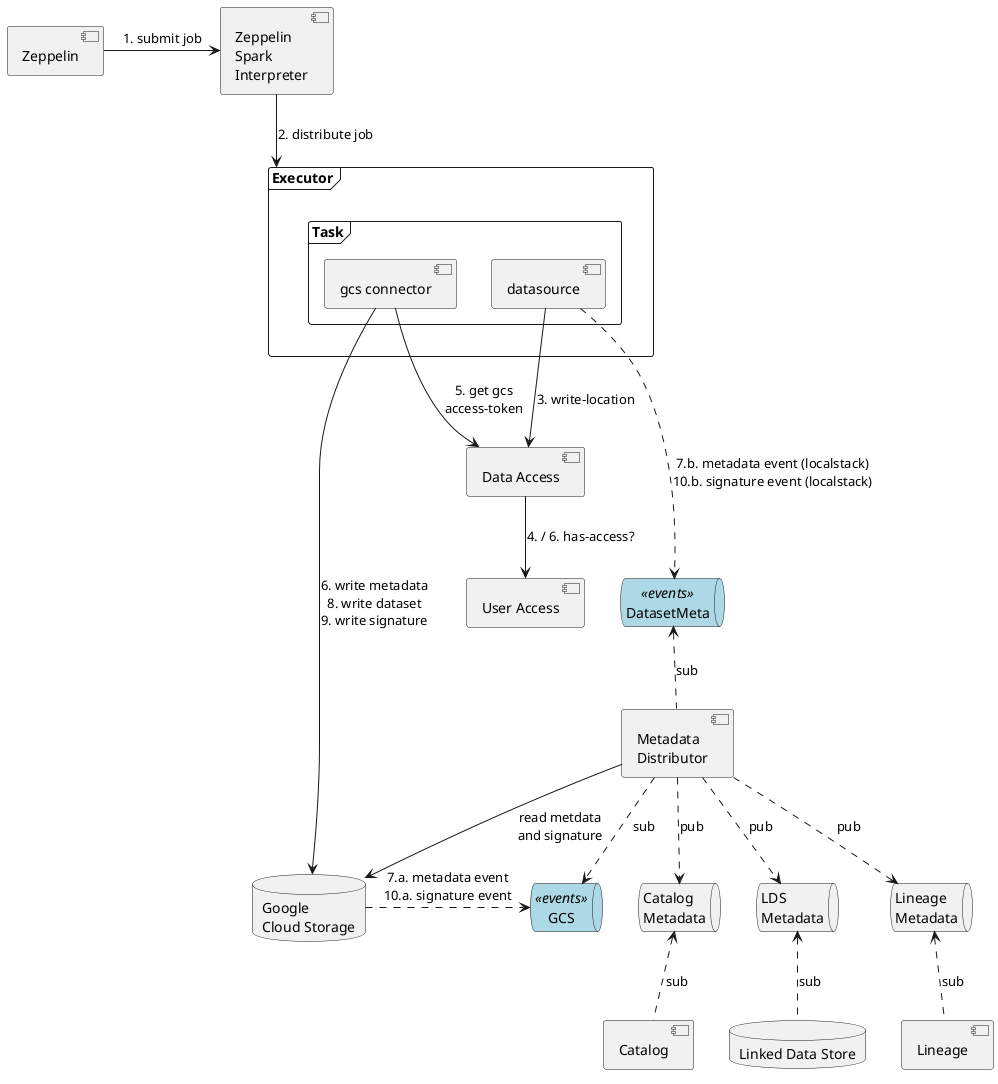 @startuml

skinparam queue {
	backgroundColor<<events>> LightBlue
}
component "Zeppelin" as zeppelin
component "Zeppelin\nSpark\nInterpreter" as interpreter
component "User Access" as user_access
component "Catalog" as catalog
component "Lineage" as lineage
component "Data Access" as broker
database "Linked Data Store" as lds {
}
database "Google\nCloud Storage" as gcs {
}
component "Metadata\nDistributor" as distributor

queue "DatasetMeta" as datasetmetaevents <<events>> {
}
queue "GCS" as gcsevents <<events>> {
}
queue "Catalog\nMetadata" as catalogQ {
}
queue "LDS\nMetadata" as ldsQ {
}
queue "Lineage\nMetadata" as lineageQ {
}

frame "Executor" as worker {
  frame "Task" as task {
    [datasource] as datasource
    [gcs connector] as gcs_connector
  }
}

zeppelin -> interpreter : 1. submit job
interpreter --> worker : 2. distribute job
datasource --> broker : 3. write-location
broker --> user_access : 4. / 6. has-access?
gcs_connector --> broker : 5. get gcs\naccess-token
gcs_connector --> gcs : 6. write metadata\n8. write dataset\n9. write signature
datasource ...> datasetmetaevents : 7.b. metadata event (localstack)\n10.b. signature event (localstack)


distributor --> gcs : read metdata\nand signature
distributor ..> lineageQ : pub
distributor ..> catalogQ : pub
distributor ..> ldsQ : pub
gcs .> gcsevents : 7.a. metadata event\n10.a. signature event
distributor .> gcsevents : sub
distributor .u-> datasetmetaevents : sub
lds .u.> ldsQ : sub
catalog .u.> catalogQ : sub
lineage .u.> lineageQ : sub

@enduml